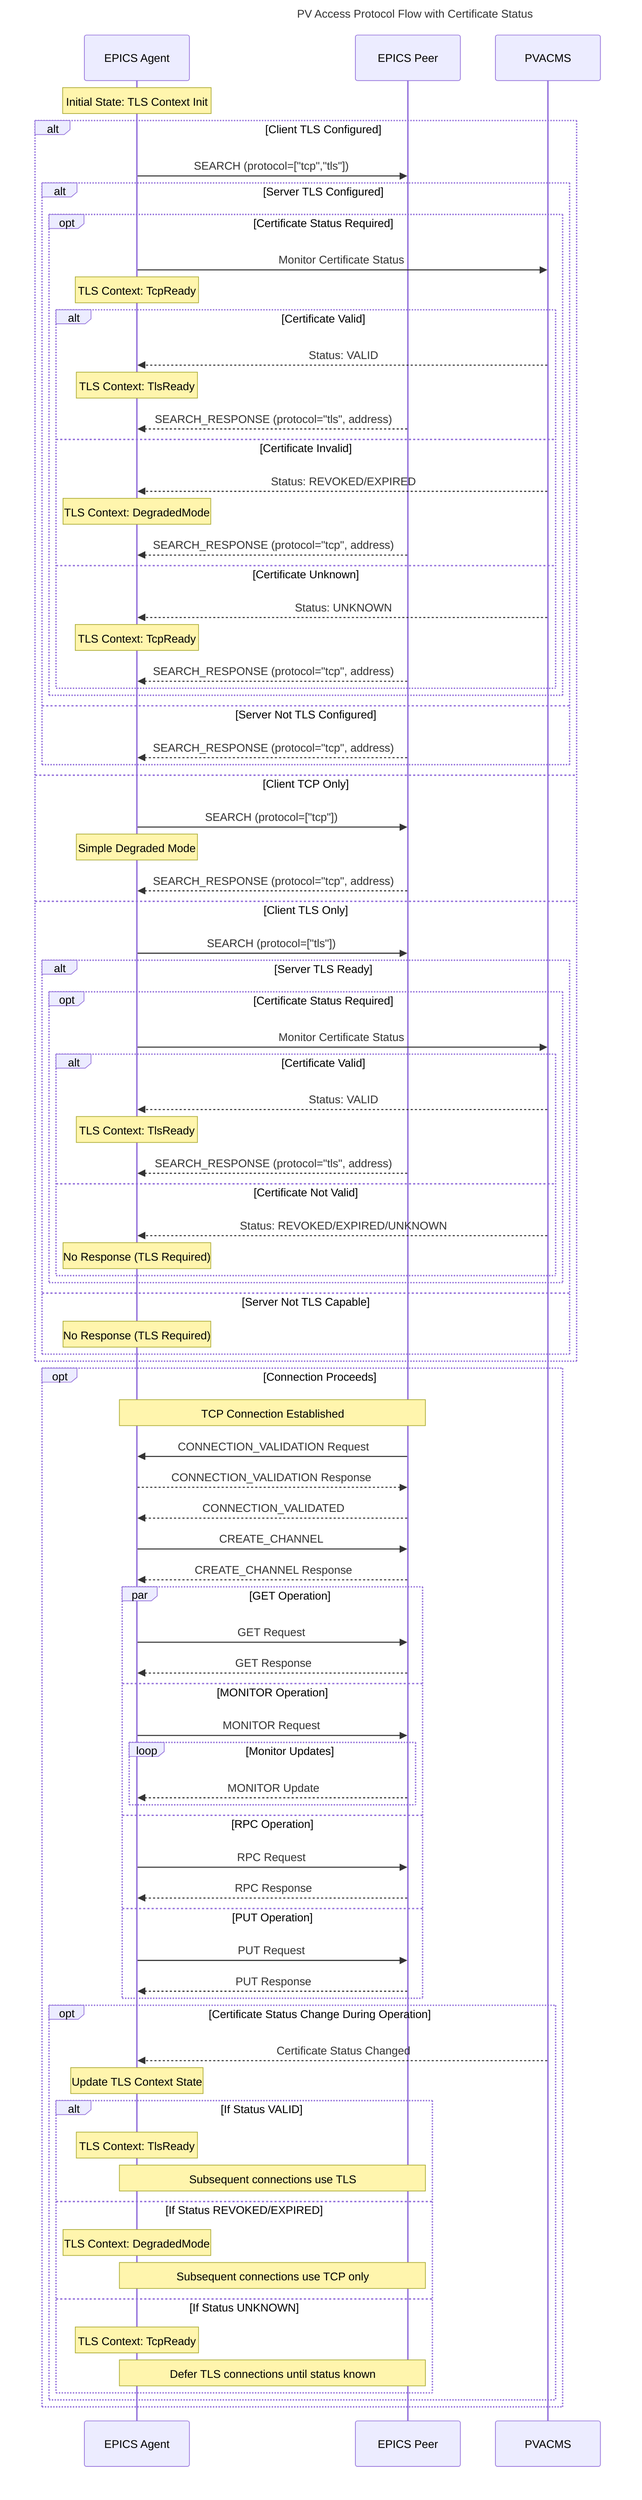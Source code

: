 sequenceDiagram
    title PV Access Protocol Flow with Certificate Status

    participant Agent as EPICS Agent
    participant Peer as EPICS Peer
    participant PVACMS as PVACMS

    Note over Agent: Initial State: TLS Context Init

    %% Channel Search Phase
    alt Client TLS Configured
        Agent->>Peer: SEARCH (protocol=["tcp","tls"])
        
        alt Server TLS Configured
            opt Certificate Status Required
                Agent->>PVACMS: Monitor Certificate Status
                Note over Agent: TLS Context: TcpReady
                alt Certificate Valid
                    PVACMS-->>Agent: Status: VALID
                    Note over Agent: TLS Context: TlsReady
                    Peer-->>Agent: SEARCH_RESPONSE (protocol="tls", address)
                else Certificate Invalid
                    PVACMS-->>Agent: Status: REVOKED/EXPIRED
                    Note over Agent: TLS Context: DegradedMode
                    Peer-->>Agent: SEARCH_RESPONSE (protocol="tcp", address)
                else Certificate Unknown
                    PVACMS-->>Agent: Status: UNKNOWN
                    Note over Agent: TLS Context: TcpReady
                    Peer-->>Agent: SEARCH_RESPONSE (protocol="tcp", address)
                end
            end
        else Server Not TLS Configured
            Peer-->>Agent: SEARCH_RESPONSE (protocol="tcp", address)
        end
    else Client TCP Only
        Agent->>Peer: SEARCH (protocol=["tcp"])
        Note over Agent: Simple Degraded Mode
        Peer-->>Agent: SEARCH_RESPONSE (protocol="tcp", address)
    else Client TLS Only
        Agent->>Peer: SEARCH (protocol=["tls"])
        alt Server TLS Ready
            opt Certificate Status Required
                Agent->>PVACMS: Monitor Certificate Status
                alt Certificate Valid
                    PVACMS-->>Agent: Status: VALID
                    Note over Agent: TLS Context: TlsReady
                    Peer-->>Agent: SEARCH_RESPONSE (protocol="tls", address)
                else Certificate Not Valid
                    PVACMS-->>Agent: Status: REVOKED/EXPIRED/UNKNOWN
                    Note over Agent: No Response (TLS Required)
                end
            end
        else Server Not TLS Capable
            Note over Agent: No Response (TLS Required)
        end
    end

    opt Connection Proceeds
        Note over Agent,Peer: TCP Connection Established

        %% Connection Validation
        Peer->>Agent: CONNECTION_VALIDATION Request
        Agent-->>Peer: CONNECTION_VALIDATION Response
        Peer-->>Agent: CONNECTION_VALIDATED

        %% Channel Creation
        Agent->>Peer: CREATE_CHANNEL
        Peer-->>Agent: CREATE_CHANNEL Response

        %% Operations (showing all possible interactions)
        par GET Operation
            Agent->>Peer: GET Request
            Peer-->>Agent: GET Response
        and MONITOR Operation
            Agent->>Peer: MONITOR Request
            loop Monitor Updates
                Peer-->>Agent: MONITOR Update
            end
        and RPC Operation
            Agent->>Peer: RPC Request
            Peer-->>Agent: RPC Response
        and PUT Operation
            Agent->>Peer: PUT Request
            Peer-->>Agent: PUT Response
        end

        %% Runtime Certificate Status Change
        opt Certificate Status Change During Operation
            PVACMS-->>Agent: Certificate Status Changed
            Note over Agent: Update TLS Context State
            alt If Status VALID
                Note over Agent: TLS Context: TlsReady
                Note over Agent,Peer: Subsequent connections use TLS
            else If Status REVOKED/EXPIRED
                Note over Agent: TLS Context: DegradedMode
                Note over Agent,Peer: Subsequent connections use TCP only
            else If Status UNKNOWN
                Note over Agent: TLS Context: TcpReady
                Note over Agent,Peer: Defer TLS connections until status known
            end
        end
    end